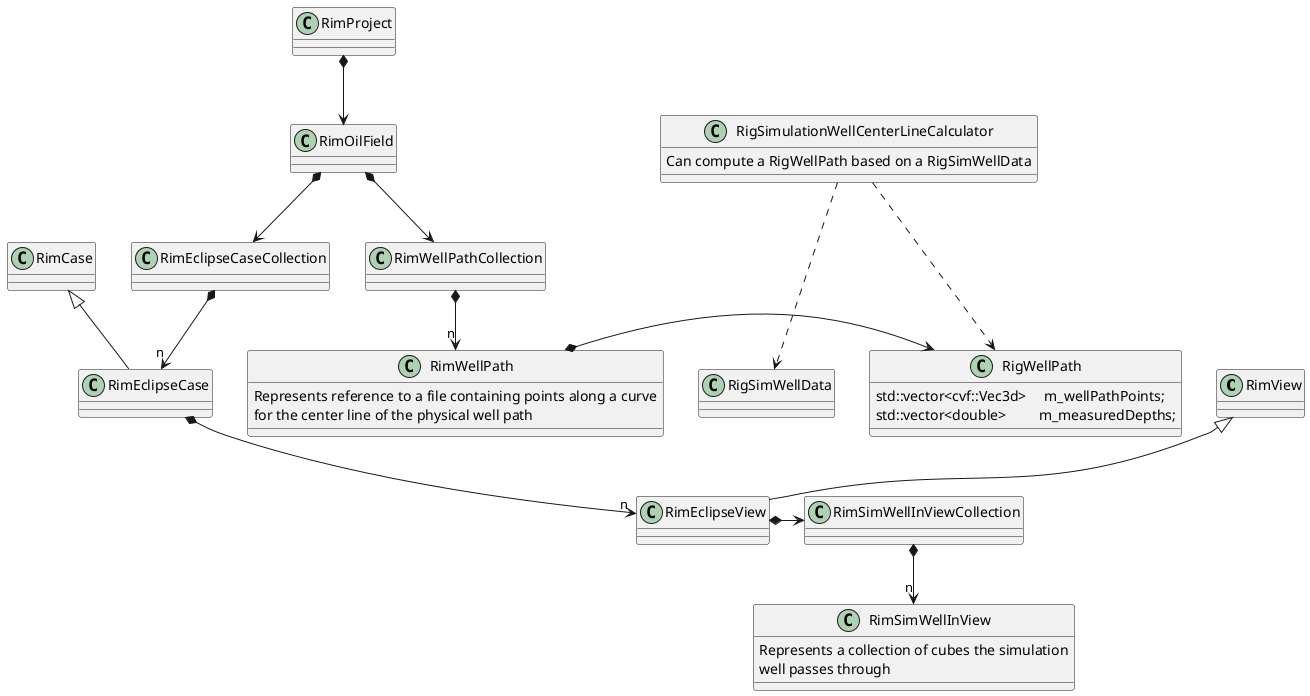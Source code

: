 @startuml

class RimView
class RimOilField
class RimEclipseCaseCollection
class RimCase
class RimWellPath
class RimWellPathCollection

RimProject *--> RimOilField

RimOilField *--> RimWellPathCollection
RimOilField *--> RimEclipseCaseCollection
RimEclipseCaseCollection *--> "n" RimEclipseCase

RimWellPathCollection *--> "n" RimWellPath
RimSimWellInViewCollection *--> "n" RimSimWellInView


RimView <|-- RimEclipseView

RimCase <|-- RimEclipseCase 

RimEclipseCase *--> "n" RimEclipseView

RimEclipseView *-> RimSimWellInViewCollection



class RigWellPath {
    std::vector<cvf::Vec3d>     m_wellPathPoints;
    std::vector<double>         m_measuredDepths;
}

class RimWellPath {
	Represents reference to a file containing points along a curve
	for the center line of the physical well path
}
RimWellPath *-> RigWellPath


class RimSimWellInView {
	Represents a collection of cubes the simulation
	well passes through
}

class RigSimulationWellCenterLineCalculator {
	Can compute a RigWellPath based on a RigSimWellData
}

RigSimulationWellCenterLineCalculator ...> RigWellPath
RigSimulationWellCenterLineCalculator ...> RigSimWellData

@enduml
